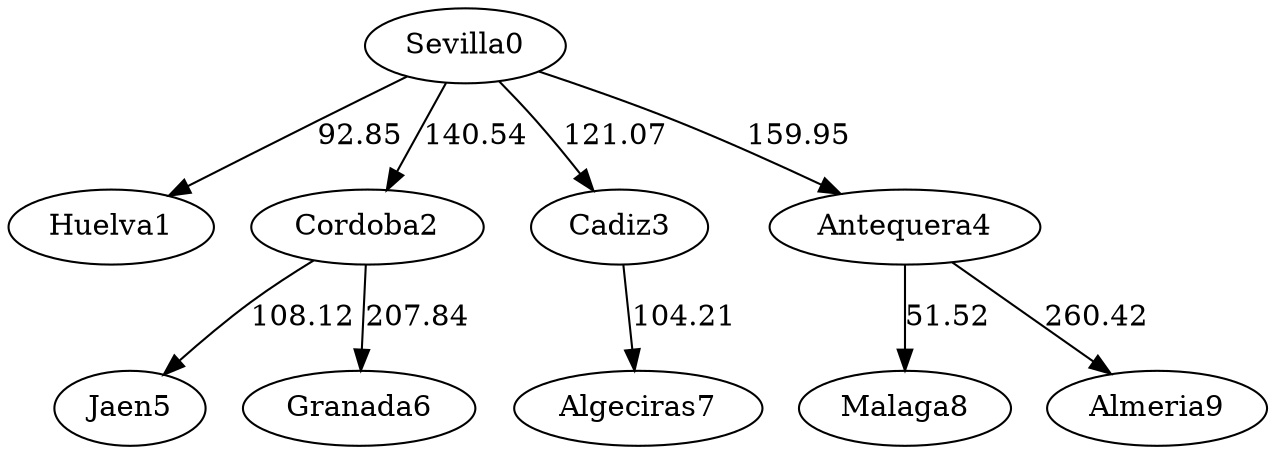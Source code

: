 strict digraph G {
  1 [ label="Sevilla0" ];
  2 [ label="Huelva1" ];
  3 [ label="Cordoba2" ];
  4 [ label="Cadiz3" ];
  5 [ label="Antequera4" ];
  6 [ label="Jaen5" ];
  7 [ label="Granada6" ];
  8 [ label="Algeciras7" ];
  9 [ label="Malaga8" ];
  10 [ label="Almeria9" ];
  1 -> 2 [ label="92.85" ];
  1 -> 3 [ label="140.54" ];
  1 -> 4 [ label="121.07" ];
  1 -> 5 [ label="159.95" ];
  3 -> 6 [ label="108.12" ];
  3 -> 7 [ label="207.84" ];
  4 -> 8 [ label="104.21" ];
  5 -> 9 [ label="51.52" ];
  5 -> 10 [ label="260.42" ];
}
